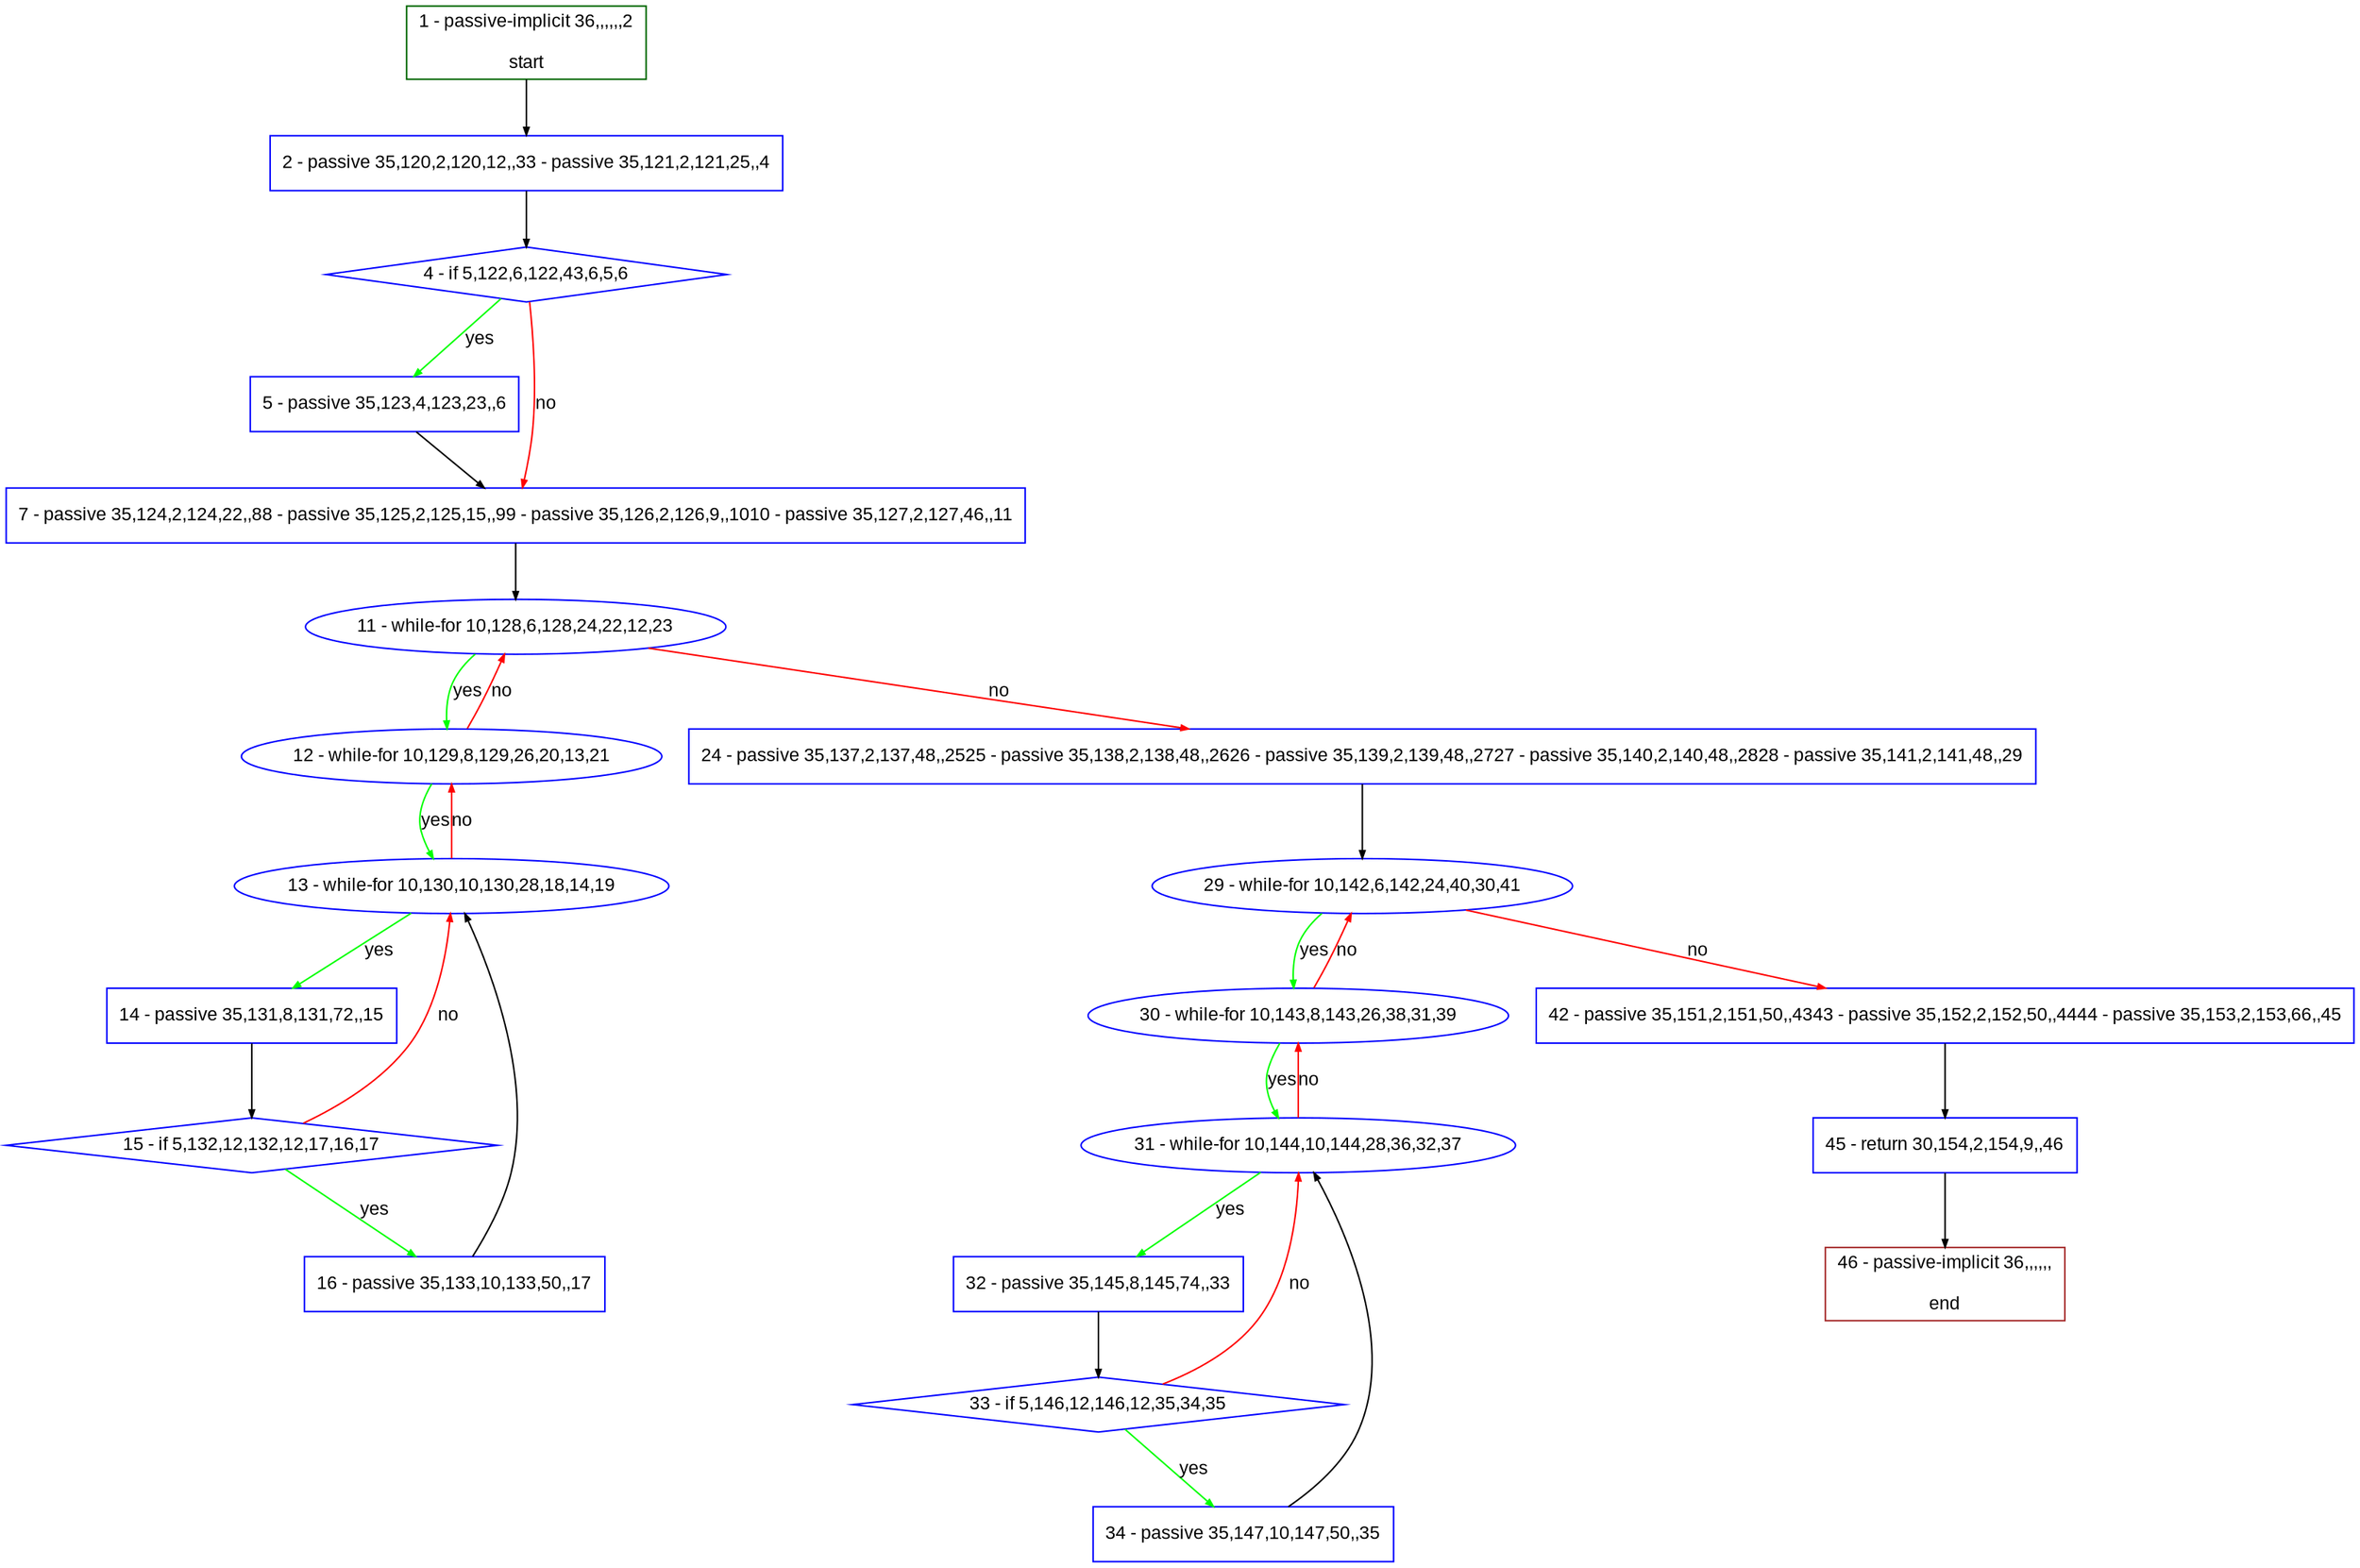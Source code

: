 digraph "" {
  graph [pack="true", label="", fontsize="12", packmode="clust", fontname="Arial", fillcolor="#FFFFCC", bgcolor="white", style="rounded,filled", compound="true"];
  node [node_initialized="no", label="", color="grey", fontsize="12", fillcolor="white", fontname="Arial", style="filled", shape="rectangle", compound="true", fixedsize="false"];
  edge [fontcolor="black", arrowhead="normal", arrowtail="none", arrowsize="0.5", ltail="", label="", color="black", fontsize="12", lhead="", fontname="Arial", dir="forward", compound="true"];
  __N1 [label="2 - passive 35,120,2,120,12,,33 - passive 35,121,2,121,25,,4", color="#0000ff", fillcolor="#ffffff", style="filled", shape="box"];
  __N2 [label="1 - passive-implicit 36,,,,,,2\n\nstart", color="#006400", fillcolor="#ffffff", style="filled", shape="box"];
  __N3 [label="4 - if 5,122,6,122,43,6,5,6", color="#0000ff", fillcolor="#ffffff", style="filled", shape="diamond"];
  __N4 [label="5 - passive 35,123,4,123,23,,6", color="#0000ff", fillcolor="#ffffff", style="filled", shape="box"];
  __N5 [label="7 - passive 35,124,2,124,22,,88 - passive 35,125,2,125,15,,99 - passive 35,126,2,126,9,,1010 - passive 35,127,2,127,46,,11", color="#0000ff", fillcolor="#ffffff", style="filled", shape="box"];
  __N6 [label="11 - while-for 10,128,6,128,24,22,12,23", color="#0000ff", fillcolor="#ffffff", style="filled", shape="oval"];
  __N7 [label="12 - while-for 10,129,8,129,26,20,13,21", color="#0000ff", fillcolor="#ffffff", style="filled", shape="oval"];
  __N8 [label="24 - passive 35,137,2,137,48,,2525 - passive 35,138,2,138,48,,2626 - passive 35,139,2,139,48,,2727 - passive 35,140,2,140,48,,2828 - passive 35,141,2,141,48,,29", color="#0000ff", fillcolor="#ffffff", style="filled", shape="box"];
  __N9 [label="13 - while-for 10,130,10,130,28,18,14,19", color="#0000ff", fillcolor="#ffffff", style="filled", shape="oval"];
  __N10 [label="14 - passive 35,131,8,131,72,,15", color="#0000ff", fillcolor="#ffffff", style="filled", shape="box"];
  __N11 [label="15 - if 5,132,12,132,12,17,16,17", color="#0000ff", fillcolor="#ffffff", style="filled", shape="diamond"];
  __N12 [label="16 - passive 35,133,10,133,50,,17", color="#0000ff", fillcolor="#ffffff", style="filled", shape="box"];
  __N13 [label="29 - while-for 10,142,6,142,24,40,30,41", color="#0000ff", fillcolor="#ffffff", style="filled", shape="oval"];
  __N14 [label="30 - while-for 10,143,8,143,26,38,31,39", color="#0000ff", fillcolor="#ffffff", style="filled", shape="oval"];
  __N15 [label="42 - passive 35,151,2,151,50,,4343 - passive 35,152,2,152,50,,4444 - passive 35,153,2,153,66,,45", color="#0000ff", fillcolor="#ffffff", style="filled", shape="box"];
  __N16 [label="31 - while-for 10,144,10,144,28,36,32,37", color="#0000ff", fillcolor="#ffffff", style="filled", shape="oval"];
  __N17 [label="32 - passive 35,145,8,145,74,,33", color="#0000ff", fillcolor="#ffffff", style="filled", shape="box"];
  __N18 [label="33 - if 5,146,12,146,12,35,34,35", color="#0000ff", fillcolor="#ffffff", style="filled", shape="diamond"];
  __N19 [label="34 - passive 35,147,10,147,50,,35", color="#0000ff", fillcolor="#ffffff", style="filled", shape="box"];
  __N20 [label="45 - return 30,154,2,154,9,,46", color="#0000ff", fillcolor="#ffffff", style="filled", shape="box"];
  __N21 [label="46 - passive-implicit 36,,,,,,\n\nend", color="#a52a2a", fillcolor="#ffffff", style="filled", shape="box"];
  __N2 -> __N1 [arrowhead="normal", arrowtail="none", color="#000000", label="", dir="forward"];
  __N1 -> __N3 [arrowhead="normal", arrowtail="none", color="#000000", label="", dir="forward"];
  __N3 -> __N4 [arrowhead="normal", arrowtail="none", color="#00ff00", label="yes", dir="forward"];
  __N3 -> __N5 [arrowhead="normal", arrowtail="none", color="#ff0000", label="no", dir="forward"];
  __N4 -> __N5 [arrowhead="normal", arrowtail="none", color="#000000", label="", dir="forward"];
  __N5 -> __N6 [arrowhead="normal", arrowtail="none", color="#000000", label="", dir="forward"];
  __N6 -> __N7 [arrowhead="normal", arrowtail="none", color="#00ff00", label="yes", dir="forward"];
  __N7 -> __N6 [arrowhead="normal", arrowtail="none", color="#ff0000", label="no", dir="forward"];
  __N6 -> __N8 [arrowhead="normal", arrowtail="none", color="#ff0000", label="no", dir="forward"];
  __N7 -> __N9 [arrowhead="normal", arrowtail="none", color="#00ff00", label="yes", dir="forward"];
  __N9 -> __N7 [arrowhead="normal", arrowtail="none", color="#ff0000", label="no", dir="forward"];
  __N9 -> __N10 [arrowhead="normal", arrowtail="none", color="#00ff00", label="yes", dir="forward"];
  __N10 -> __N11 [arrowhead="normal", arrowtail="none", color="#000000", label="", dir="forward"];
  __N11 -> __N9 [arrowhead="normal", arrowtail="none", color="#ff0000", label="no", dir="forward"];
  __N11 -> __N12 [arrowhead="normal", arrowtail="none", color="#00ff00", label="yes", dir="forward"];
  __N12 -> __N9 [arrowhead="normal", arrowtail="none", color="#000000", label="", dir="forward"];
  __N8 -> __N13 [arrowhead="normal", arrowtail="none", color="#000000", label="", dir="forward"];
  __N13 -> __N14 [arrowhead="normal", arrowtail="none", color="#00ff00", label="yes", dir="forward"];
  __N14 -> __N13 [arrowhead="normal", arrowtail="none", color="#ff0000", label="no", dir="forward"];
  __N13 -> __N15 [arrowhead="normal", arrowtail="none", color="#ff0000", label="no", dir="forward"];
  __N14 -> __N16 [arrowhead="normal", arrowtail="none", color="#00ff00", label="yes", dir="forward"];
  __N16 -> __N14 [arrowhead="normal", arrowtail="none", color="#ff0000", label="no", dir="forward"];
  __N16 -> __N17 [arrowhead="normal", arrowtail="none", color="#00ff00", label="yes", dir="forward"];
  __N17 -> __N18 [arrowhead="normal", arrowtail="none", color="#000000", label="", dir="forward"];
  __N18 -> __N16 [arrowhead="normal", arrowtail="none", color="#ff0000", label="no", dir="forward"];
  __N18 -> __N19 [arrowhead="normal", arrowtail="none", color="#00ff00", label="yes", dir="forward"];
  __N19 -> __N16 [arrowhead="normal", arrowtail="none", color="#000000", label="", dir="forward"];
  __N15 -> __N20 [arrowhead="normal", arrowtail="none", color="#000000", label="", dir="forward"];
  __N20 -> __N21 [arrowhead="normal", arrowtail="none", color="#000000", label="", dir="forward"];
}
